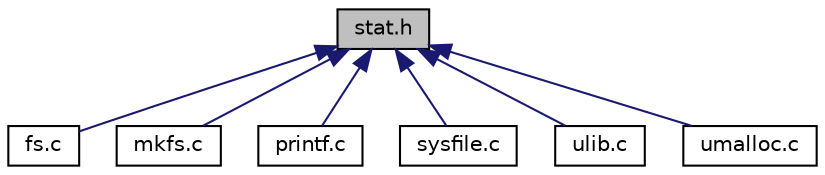 digraph "stat.h"
{
 // LATEX_PDF_SIZE
  edge [fontname="Helvetica",fontsize="10",labelfontname="Helvetica",labelfontsize="10"];
  node [fontname="Helvetica",fontsize="10",shape=record];
  Node1 [label="stat.h",height=0.2,width=0.4,color="black", fillcolor="grey75", style="filled", fontcolor="black",tooltip=" "];
  Node1 -> Node2 [dir="back",color="midnightblue",fontsize="10",style="solid",fontname="Helvetica"];
  Node2 [label="fs.c",height=0.2,width=0.4,color="black", fillcolor="white", style="filled",URL="$d2/d5a/fs_8c.html",tooltip=" "];
  Node1 -> Node3 [dir="back",color="midnightblue",fontsize="10",style="solid",fontname="Helvetica"];
  Node3 [label="mkfs.c",height=0.2,width=0.4,color="black", fillcolor="white", style="filled",URL="$d7/d1f/mkfs_8c.html",tooltip=" "];
  Node1 -> Node4 [dir="back",color="midnightblue",fontsize="10",style="solid",fontname="Helvetica"];
  Node4 [label="printf.c",height=0.2,width=0.4,color="black", fillcolor="white", style="filled",URL="$d1/d3d/printf_8c.html",tooltip=" "];
  Node1 -> Node5 [dir="back",color="midnightblue",fontsize="10",style="solid",fontname="Helvetica"];
  Node5 [label="sysfile.c",height=0.2,width=0.4,color="black", fillcolor="white", style="filled",URL="$d1/d14/sysfile_8c.html",tooltip=" "];
  Node1 -> Node6 [dir="back",color="midnightblue",fontsize="10",style="solid",fontname="Helvetica"];
  Node6 [label="ulib.c",height=0.2,width=0.4,color="black", fillcolor="white", style="filled",URL="$db/d8a/ulib_8c.html",tooltip=" "];
  Node1 -> Node7 [dir="back",color="midnightblue",fontsize="10",style="solid",fontname="Helvetica"];
  Node7 [label="umalloc.c",height=0.2,width=0.4,color="black", fillcolor="white", style="filled",URL="$df/d5d/umalloc_8c.html",tooltip=" "];
}
